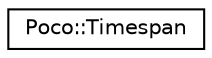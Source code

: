 digraph "Graphical Class Hierarchy"
{
 // LATEX_PDF_SIZE
  edge [fontname="Helvetica",fontsize="10",labelfontname="Helvetica",labelfontsize="10"];
  node [fontname="Helvetica",fontsize="10",shape=record];
  rankdir="LR";
  Node0 [label="Poco::Timespan",height=0.2,width=0.4,color="black", fillcolor="white", style="filled",URL="$classPoco_1_1Timespan.html",tooltip="A class that represents time spans up to microsecond resolution."];
}
